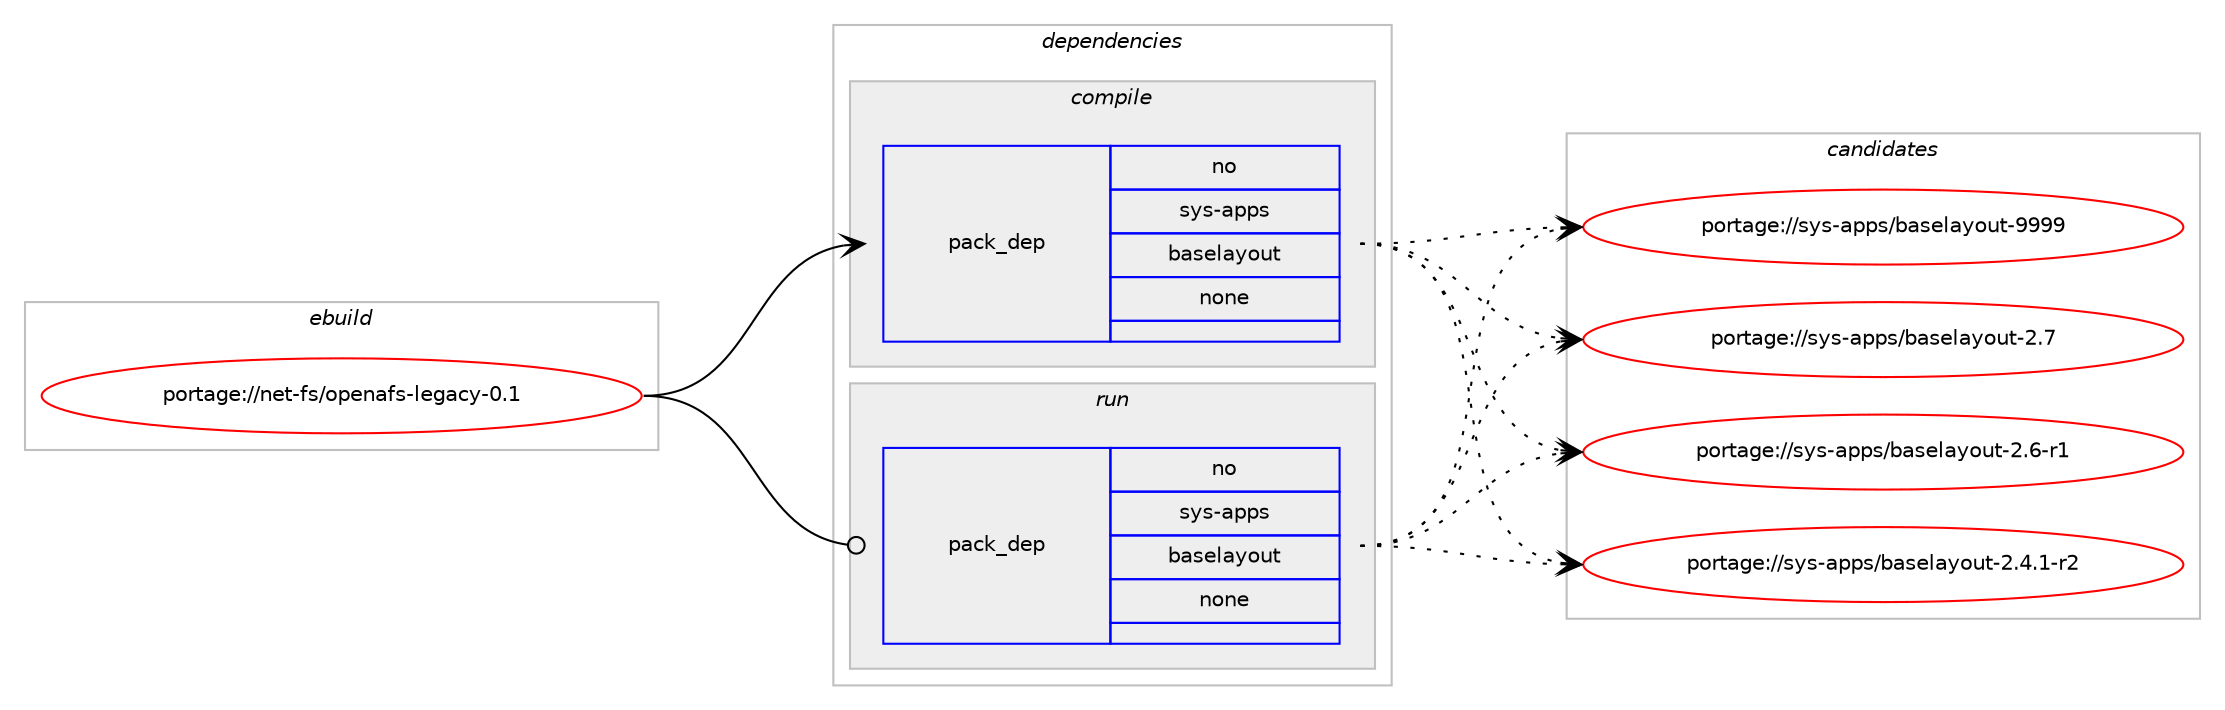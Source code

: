 digraph prolog {

# *************
# Graph options
# *************

newrank=true;
concentrate=true;
compound=true;
graph [rankdir=LR,fontname=Helvetica,fontsize=10,ranksep=1.5];#, ranksep=2.5, nodesep=0.2];
edge  [arrowhead=vee];
node  [fontname=Helvetica,fontsize=10];

# **********
# The ebuild
# **********

subgraph cluster_leftcol {
color=gray;
rank=same;
label=<<i>ebuild</i>>;
id [label="portage://net-fs/openafs-legacy-0.1", color=red, width=4, href="../net-fs/openafs-legacy-0.1.svg"];
}

# ****************
# The dependencies
# ****************

subgraph cluster_midcol {
color=gray;
label=<<i>dependencies</i>>;
subgraph cluster_compile {
fillcolor="#eeeeee";
style=filled;
label=<<i>compile</i>>;
subgraph pack3854 {
dependency4730 [label=<<TABLE BORDER="0" CELLBORDER="1" CELLSPACING="0" CELLPADDING="4" WIDTH="220"><TR><TD ROWSPAN="6" CELLPADDING="30">pack_dep</TD></TR><TR><TD WIDTH="110">no</TD></TR><TR><TD>sys-apps</TD></TR><TR><TD>baselayout</TD></TR><TR><TD>none</TD></TR><TR><TD></TD></TR></TABLE>>, shape=none, color=blue];
}
id:e -> dependency4730:w [weight=20,style="solid",arrowhead="vee"];
}
subgraph cluster_compileandrun {
fillcolor="#eeeeee";
style=filled;
label=<<i>compile and run</i>>;
}
subgraph cluster_run {
fillcolor="#eeeeee";
style=filled;
label=<<i>run</i>>;
subgraph pack3855 {
dependency4731 [label=<<TABLE BORDER="0" CELLBORDER="1" CELLSPACING="0" CELLPADDING="4" WIDTH="220"><TR><TD ROWSPAN="6" CELLPADDING="30">pack_dep</TD></TR><TR><TD WIDTH="110">no</TD></TR><TR><TD>sys-apps</TD></TR><TR><TD>baselayout</TD></TR><TR><TD>none</TD></TR><TR><TD></TD></TR></TABLE>>, shape=none, color=blue];
}
id:e -> dependency4731:w [weight=20,style="solid",arrowhead="odot"];
}
}

# **************
# The candidates
# **************

subgraph cluster_choices {
rank=same;
color=gray;
label=<<i>candidates</i>>;

subgraph choice3854 {
color=black;
nodesep=1;
choice1151211154597112112115479897115101108971211111171164557575757 [label="portage://sys-apps/baselayout-9999", color=red, width=4,href="../sys-apps/baselayout-9999.svg"];
choice11512111545971121121154798971151011089712111111711645504655 [label="portage://sys-apps/baselayout-2.7", color=red, width=4,href="../sys-apps/baselayout-2.7.svg"];
choice115121115459711211211547989711510110897121111117116455046544511449 [label="portage://sys-apps/baselayout-2.6-r1", color=red, width=4,href="../sys-apps/baselayout-2.6-r1.svg"];
choice1151211154597112112115479897115101108971211111171164550465246494511450 [label="portage://sys-apps/baselayout-2.4.1-r2", color=red, width=4,href="../sys-apps/baselayout-2.4.1-r2.svg"];
dependency4730:e -> choice1151211154597112112115479897115101108971211111171164557575757:w [style=dotted,weight="100"];
dependency4730:e -> choice11512111545971121121154798971151011089712111111711645504655:w [style=dotted,weight="100"];
dependency4730:e -> choice115121115459711211211547989711510110897121111117116455046544511449:w [style=dotted,weight="100"];
dependency4730:e -> choice1151211154597112112115479897115101108971211111171164550465246494511450:w [style=dotted,weight="100"];
}
subgraph choice3855 {
color=black;
nodesep=1;
choice1151211154597112112115479897115101108971211111171164557575757 [label="portage://sys-apps/baselayout-9999", color=red, width=4,href="../sys-apps/baselayout-9999.svg"];
choice11512111545971121121154798971151011089712111111711645504655 [label="portage://sys-apps/baselayout-2.7", color=red, width=4,href="../sys-apps/baselayout-2.7.svg"];
choice115121115459711211211547989711510110897121111117116455046544511449 [label="portage://sys-apps/baselayout-2.6-r1", color=red, width=4,href="../sys-apps/baselayout-2.6-r1.svg"];
choice1151211154597112112115479897115101108971211111171164550465246494511450 [label="portage://sys-apps/baselayout-2.4.1-r2", color=red, width=4,href="../sys-apps/baselayout-2.4.1-r2.svg"];
dependency4731:e -> choice1151211154597112112115479897115101108971211111171164557575757:w [style=dotted,weight="100"];
dependency4731:e -> choice11512111545971121121154798971151011089712111111711645504655:w [style=dotted,weight="100"];
dependency4731:e -> choice115121115459711211211547989711510110897121111117116455046544511449:w [style=dotted,weight="100"];
dependency4731:e -> choice1151211154597112112115479897115101108971211111171164550465246494511450:w [style=dotted,weight="100"];
}
}

}

